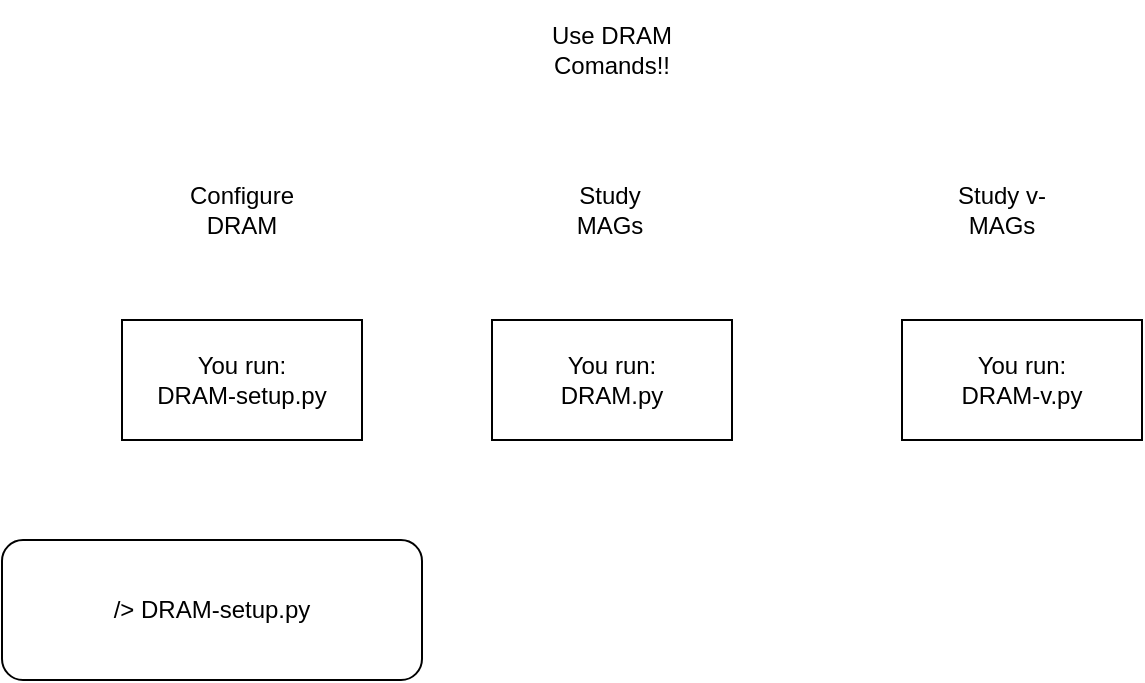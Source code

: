 <mxfile version="20.4.0" type="github">
  <diagram id="prtHgNgQTEPvFCAcTncT" name="Page-1">
    <mxGraphModel dx="2065" dy="1345" grid="1" gridSize="10" guides="1" tooltips="1" connect="1" arrows="1" fold="1" page="1" pageScale="1" pageWidth="827" pageHeight="1169" math="0" shadow="0">
      <root>
        <mxCell id="0" />
        <mxCell id="1" parent="0" />
        <mxCell id="-uMLt3uFbst9-DU3asHZ-1" value="&lt;div&gt;&lt;br&gt;&lt;/div&gt;" style="text;html=1;align=center;verticalAlign=middle;resizable=0;points=[];autosize=1;strokeColor=none;fillColor=none;" vertex="1" parent="1">
          <mxGeometry x="330" y="175" width="20" height="30" as="geometry" />
        </mxCell>
        <mxCell id="-uMLt3uFbst9-DU3asHZ-2" value="&lt;div&gt;Use DRAM Comands!!&lt;/div&gt;" style="text;html=1;strokeColor=none;fillColor=none;align=center;verticalAlign=middle;whiteSpace=wrap;rounded=0;" vertex="1" parent="1">
          <mxGeometry x="350" y="60" width="70" height="50" as="geometry" />
        </mxCell>
        <mxCell id="-uMLt3uFbst9-DU3asHZ-3" value="Configure DRAM" style="text;html=1;strokeColor=none;fillColor=none;align=center;verticalAlign=middle;whiteSpace=wrap;rounded=0;" vertex="1" parent="1">
          <mxGeometry x="170" y="150" width="60" height="30" as="geometry" />
        </mxCell>
        <mxCell id="-uMLt3uFbst9-DU3asHZ-4" value="Study MAGs" style="text;html=1;strokeColor=none;fillColor=none;align=center;verticalAlign=middle;whiteSpace=wrap;rounded=0;" vertex="1" parent="1">
          <mxGeometry x="354" y="150" width="60" height="30" as="geometry" />
        </mxCell>
        <mxCell id="-uMLt3uFbst9-DU3asHZ-5" value="&lt;div&gt;Study v-MAGs&lt;/div&gt;" style="text;html=1;strokeColor=none;fillColor=none;align=center;verticalAlign=middle;whiteSpace=wrap;rounded=0;" vertex="1" parent="1">
          <mxGeometry x="550" y="150" width="60" height="30" as="geometry" />
        </mxCell>
        <mxCell id="-uMLt3uFbst9-DU3asHZ-6" value="&lt;div&gt;You run:&lt;/div&gt;&lt;div&gt;DRAM-setup.py&lt;br&gt;&lt;/div&gt;" style="rounded=0;whiteSpace=wrap;html=1;" vertex="1" parent="1">
          <mxGeometry x="140" y="220" width="120" height="60" as="geometry" />
        </mxCell>
        <mxCell id="-uMLt3uFbst9-DU3asHZ-7" value="&lt;div&gt;You run:&lt;/div&gt;&lt;div&gt;DRAM.py&lt;br&gt;&lt;/div&gt;" style="rounded=0;whiteSpace=wrap;html=1;" vertex="1" parent="1">
          <mxGeometry x="325" y="220" width="120" height="60" as="geometry" />
        </mxCell>
        <mxCell id="-uMLt3uFbst9-DU3asHZ-8" value="&lt;div&gt;You run:&lt;/div&gt;&lt;div&gt;DRAM-v.py&lt;br&gt;&lt;/div&gt;" style="rounded=0;whiteSpace=wrap;html=1;" vertex="1" parent="1">
          <mxGeometry x="530" y="220" width="120" height="60" as="geometry" />
        </mxCell>
        <mxCell id="-uMLt3uFbst9-DU3asHZ-9" value="/&amp;gt; DRAM-setup.py" style="rounded=1;whiteSpace=wrap;html=1;" vertex="1" parent="1">
          <mxGeometry x="80" y="330" width="210" height="70" as="geometry" />
        </mxCell>
      </root>
    </mxGraphModel>
  </diagram>
</mxfile>
